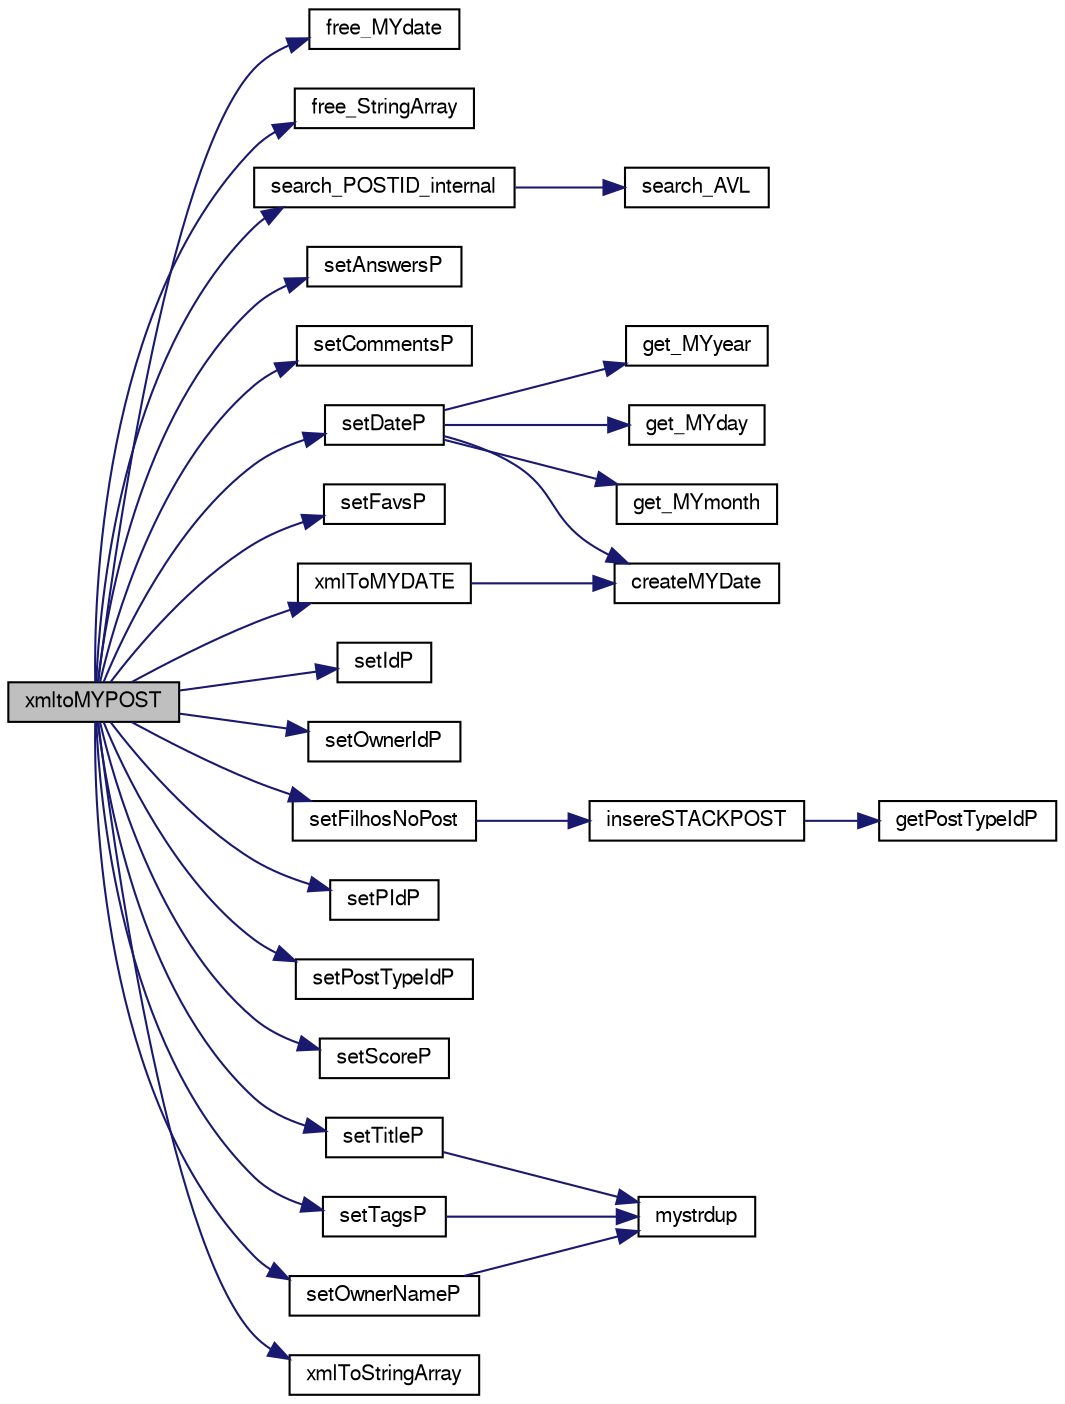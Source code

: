digraph "xmltoMYPOST"
{
  edge [fontname="FreeSans",fontsize="10",labelfontname="FreeSans",labelfontsize="10"];
  node [fontname="FreeSans",fontsize="10",shape=record];
  rankdir="LR";
  Node1 [label="xmltoMYPOST",height=0.2,width=0.4,color="black", fillcolor="grey75", style="filled", fontcolor="black"];
  Node1 -> Node2 [color="midnightblue",fontsize="10",style="solid",fontname="FreeSans"];
  Node2 [label="free_MYdate",height=0.2,width=0.4,color="black", fillcolor="white", style="filled",URL="$mydate_8c.html#a47a8a92914dfb1a80155143103d3183c",tooltip="Função liberta a memória da data. "];
  Node1 -> Node3 [color="midnightblue",fontsize="10",style="solid",fontname="FreeSans"];
  Node3 [label="free_StringArray",height=0.2,width=0.4,color="black", fillcolor="white", style="filled",URL="$mypost_8c.html#aab669e7098e15119ed28ed6e38174c06",tooltip="Função que liberta um array de strings. "];
  Node1 -> Node4 [color="midnightblue",fontsize="10",style="solid",fontname="FreeSans"];
  Node4 [label="search_POSTID_internal",height=0.2,width=0.4,color="black", fillcolor="white", style="filled",URL="$mypost_8c.html#a171c7ab54ecfc6c1bf801f3ee92ac012",tooltip="Função que procura um post pelo id na estrutura sem clone. "];
  Node4 -> Node5 [color="midnightblue",fontsize="10",style="solid",fontname="FreeSans"];
  Node5 [label="search_AVL",height=0.2,width=0.4,color="black", fillcolor="white", style="filled",URL="$mytree_8c.html#aa4afa2c50dd5ec034929cac768d520db",tooltip="Função que procura um elemento na árvore. "];
  Node1 -> Node6 [color="midnightblue",fontsize="10",style="solid",fontname="FreeSans"];
  Node6 [label="setAnswersP",height=0.2,width=0.4,color="black", fillcolor="white", style="filled",URL="$mypost_8c.html#a6b0588cac41707a51edbe1832c71bdd1",tooltip="Função que altera o numero de respostas de um post. "];
  Node1 -> Node7 [color="midnightblue",fontsize="10",style="solid",fontname="FreeSans"];
  Node7 [label="setCommentsP",height=0.2,width=0.4,color="black", fillcolor="white", style="filled",URL="$mypost_8c.html#a6c21cde47b4d33009f788774f697b824",tooltip="Função que altera o numero de comentarios de um post. "];
  Node1 -> Node8 [color="midnightblue",fontsize="10",style="solid",fontname="FreeSans"];
  Node8 [label="setDateP",height=0.2,width=0.4,color="black", fillcolor="white", style="filled",URL="$mypost_8c.html#a91091a07d56a9ec21e2e80c17a5b6a17",tooltip="Função que altera a data de criação de um post. "];
  Node8 -> Node9 [color="midnightblue",fontsize="10",style="solid",fontname="FreeSans"];
  Node9 [label="createMYDate",height=0.2,width=0.4,color="black", fillcolor="white", style="filled",URL="$mydate_8c.html#a641c1c8236312a67f3e78d5d7ad3e4cd",tooltip="Função inicializa a estrutura de data. "];
  Node8 -> Node10 [color="midnightblue",fontsize="10",style="solid",fontname="FreeSans"];
  Node10 [label="get_MYday",height=0.2,width=0.4,color="black", fillcolor="white", style="filled",URL="$mydate_8c.html#aa3411c3bed105d605ac9400ffa851127",tooltip="Função que devolve a informação do dia da data. "];
  Node8 -> Node11 [color="midnightblue",fontsize="10",style="solid",fontname="FreeSans"];
  Node11 [label="get_MYmonth",height=0.2,width=0.4,color="black", fillcolor="white", style="filled",URL="$mydate_8c.html#a8e3bb2ee4a75232efb95e5710f5427ad",tooltip="Função que devolve a informação do mês da data. "];
  Node8 -> Node12 [color="midnightblue",fontsize="10",style="solid",fontname="FreeSans"];
  Node12 [label="get_MYyear",height=0.2,width=0.4,color="black", fillcolor="white", style="filled",URL="$mydate_8c.html#a21393f309c08c543e814be7269672def",tooltip="Função que devolve a informação do ano da data. "];
  Node1 -> Node13 [color="midnightblue",fontsize="10",style="solid",fontname="FreeSans"];
  Node13 [label="setFavsP",height=0.2,width=0.4,color="black", fillcolor="white", style="filled",URL="$mypost_8c.html#a1405fc3b448fd51f497b80a021d26d78",tooltip="Função que altera o numero de favoritos de um post. "];
  Node1 -> Node14 [color="midnightblue",fontsize="10",style="solid",fontname="FreeSans"];
  Node14 [label="setFilhosNoPost",height=0.2,width=0.4,color="black", fillcolor="white", style="filled",URL="$mypost_8c.html#a4b8bf7bead4a0b259fc58425e493a58a",tooltip="Função mete um post nos filhos desse mesmo post. "];
  Node14 -> Node15 [color="midnightblue",fontsize="10",style="solid",fontname="FreeSans"];
  Node15 [label="insereSTACKPOST",height=0.2,width=0.4,color="black", fillcolor="white", style="filled",URL="$mypost_8c.html#a5eebc7120fc7545535af7c5d4584f028",tooltip="Função que insere um elemento numa stackpost. "];
  Node15 -> Node16 [color="midnightblue",fontsize="10",style="solid",fontname="FreeSans"];
  Node16 [label="getPostTypeIdP",height=0.2,width=0.4,color="black", fillcolor="white", style="filled",URL="$mypost_8c.html#a514d82e76edef763f417b1a75d92939e",tooltip="Função que obtém o TypeId de um post. "];
  Node1 -> Node17 [color="midnightblue",fontsize="10",style="solid",fontname="FreeSans"];
  Node17 [label="setIdP",height=0.2,width=0.4,color="black", fillcolor="white", style="filled",URL="$mypost_8c.html#a177a0ce3ad798d5c445bf346eefbdec7",tooltip="Função que altera o Id de um post. "];
  Node1 -> Node18 [color="midnightblue",fontsize="10",style="solid",fontname="FreeSans"];
  Node18 [label="setOwnerIdP",height=0.2,width=0.4,color="black", fillcolor="white", style="filled",URL="$mypost_8c.html#a23d3098077428d3720ae630ebb18206d",tooltip="Função que altera o OwnerId de um post. "];
  Node1 -> Node19 [color="midnightblue",fontsize="10",style="solid",fontname="FreeSans"];
  Node19 [label="setOwnerNameP",height=0.2,width=0.4,color="black", fillcolor="white", style="filled",URL="$mypost_8c.html#a42c14882153853dc9065c82a89f7c017",tooltip="Função que altera o OwnerName de um post. "];
  Node19 -> Node20 [color="midnightblue",fontsize="10",style="solid",fontname="FreeSans"];
  Node20 [label="mystrdup",height=0.2,width=0.4,color="black", fillcolor="white", style="filled",URL="$common_8c.html#aaec695d4d3f73b13b968950d7857116d"];
  Node1 -> Node21 [color="midnightblue",fontsize="10",style="solid",fontname="FreeSans"];
  Node21 [label="setPIdP",height=0.2,width=0.4,color="black", fillcolor="white", style="filled",URL="$mypost_8c.html#a76fed6c3411f2f2979e4ba1d91edd52b",tooltip="Função que altera o ParentId de um post. "];
  Node1 -> Node22 [color="midnightblue",fontsize="10",style="solid",fontname="FreeSans"];
  Node22 [label="setPostTypeIdP",height=0.2,width=0.4,color="black", fillcolor="white", style="filled",URL="$mypost_8c.html#a4c21b54555590d65c32ef7a6f17cd4f1",tooltip="Função que altera o TypeId de um post. "];
  Node1 -> Node23 [color="midnightblue",fontsize="10",style="solid",fontname="FreeSans"];
  Node23 [label="setScoreP",height=0.2,width=0.4,color="black", fillcolor="white", style="filled",URL="$mypost_8c.html#a4a78e6bfcbc36f0a7b78e0a85c682383",tooltip="Função que altera o score de um post. "];
  Node1 -> Node24 [color="midnightblue",fontsize="10",style="solid",fontname="FreeSans"];
  Node24 [label="setTagsP",height=0.2,width=0.4,color="black", fillcolor="white", style="filled",URL="$mypost_8c.html#a7036475164827dfb021ebb4e54b1bc8e",tooltip="Função que altera a lista de tags de um post. "];
  Node24 -> Node20 [color="midnightblue",fontsize="10",style="solid",fontname="FreeSans"];
  Node1 -> Node25 [color="midnightblue",fontsize="10",style="solid",fontname="FreeSans"];
  Node25 [label="setTitleP",height=0.2,width=0.4,color="black", fillcolor="white", style="filled",URL="$mypost_8c.html#ae4093d4d4d69ee536b4cc73430d4c443",tooltip="Função que altera o título de um post. "];
  Node25 -> Node20 [color="midnightblue",fontsize="10",style="solid",fontname="FreeSans"];
  Node1 -> Node26 [color="midnightblue",fontsize="10",style="solid",fontname="FreeSans"];
  Node26 [label="xmlToMYDATE",height=0.2,width=0.4,color="black", fillcolor="white", style="filled",URL="$mypost_8c.html#a239f9be99ac392ead976edda09c979b9",tooltip="Função que processa a string correspondente ao valor Creation date e a transforma numa struct mydate..."];
  Node26 -> Node9 [color="midnightblue",fontsize="10",style="solid",fontname="FreeSans"];
  Node1 -> Node27 [color="midnightblue",fontsize="10",style="solid",fontname="FreeSans"];
  Node27 [label="xmlToStringArray",height=0.2,width=0.4,color="black", fillcolor="white", style="filled",URL="$mypost_8c.html#a2c3c47c2907ee66c39f9c9bc9465920e",tooltip="Função que processa a string correspondente ao valor Tags a transforma num array de strings..."];
}
